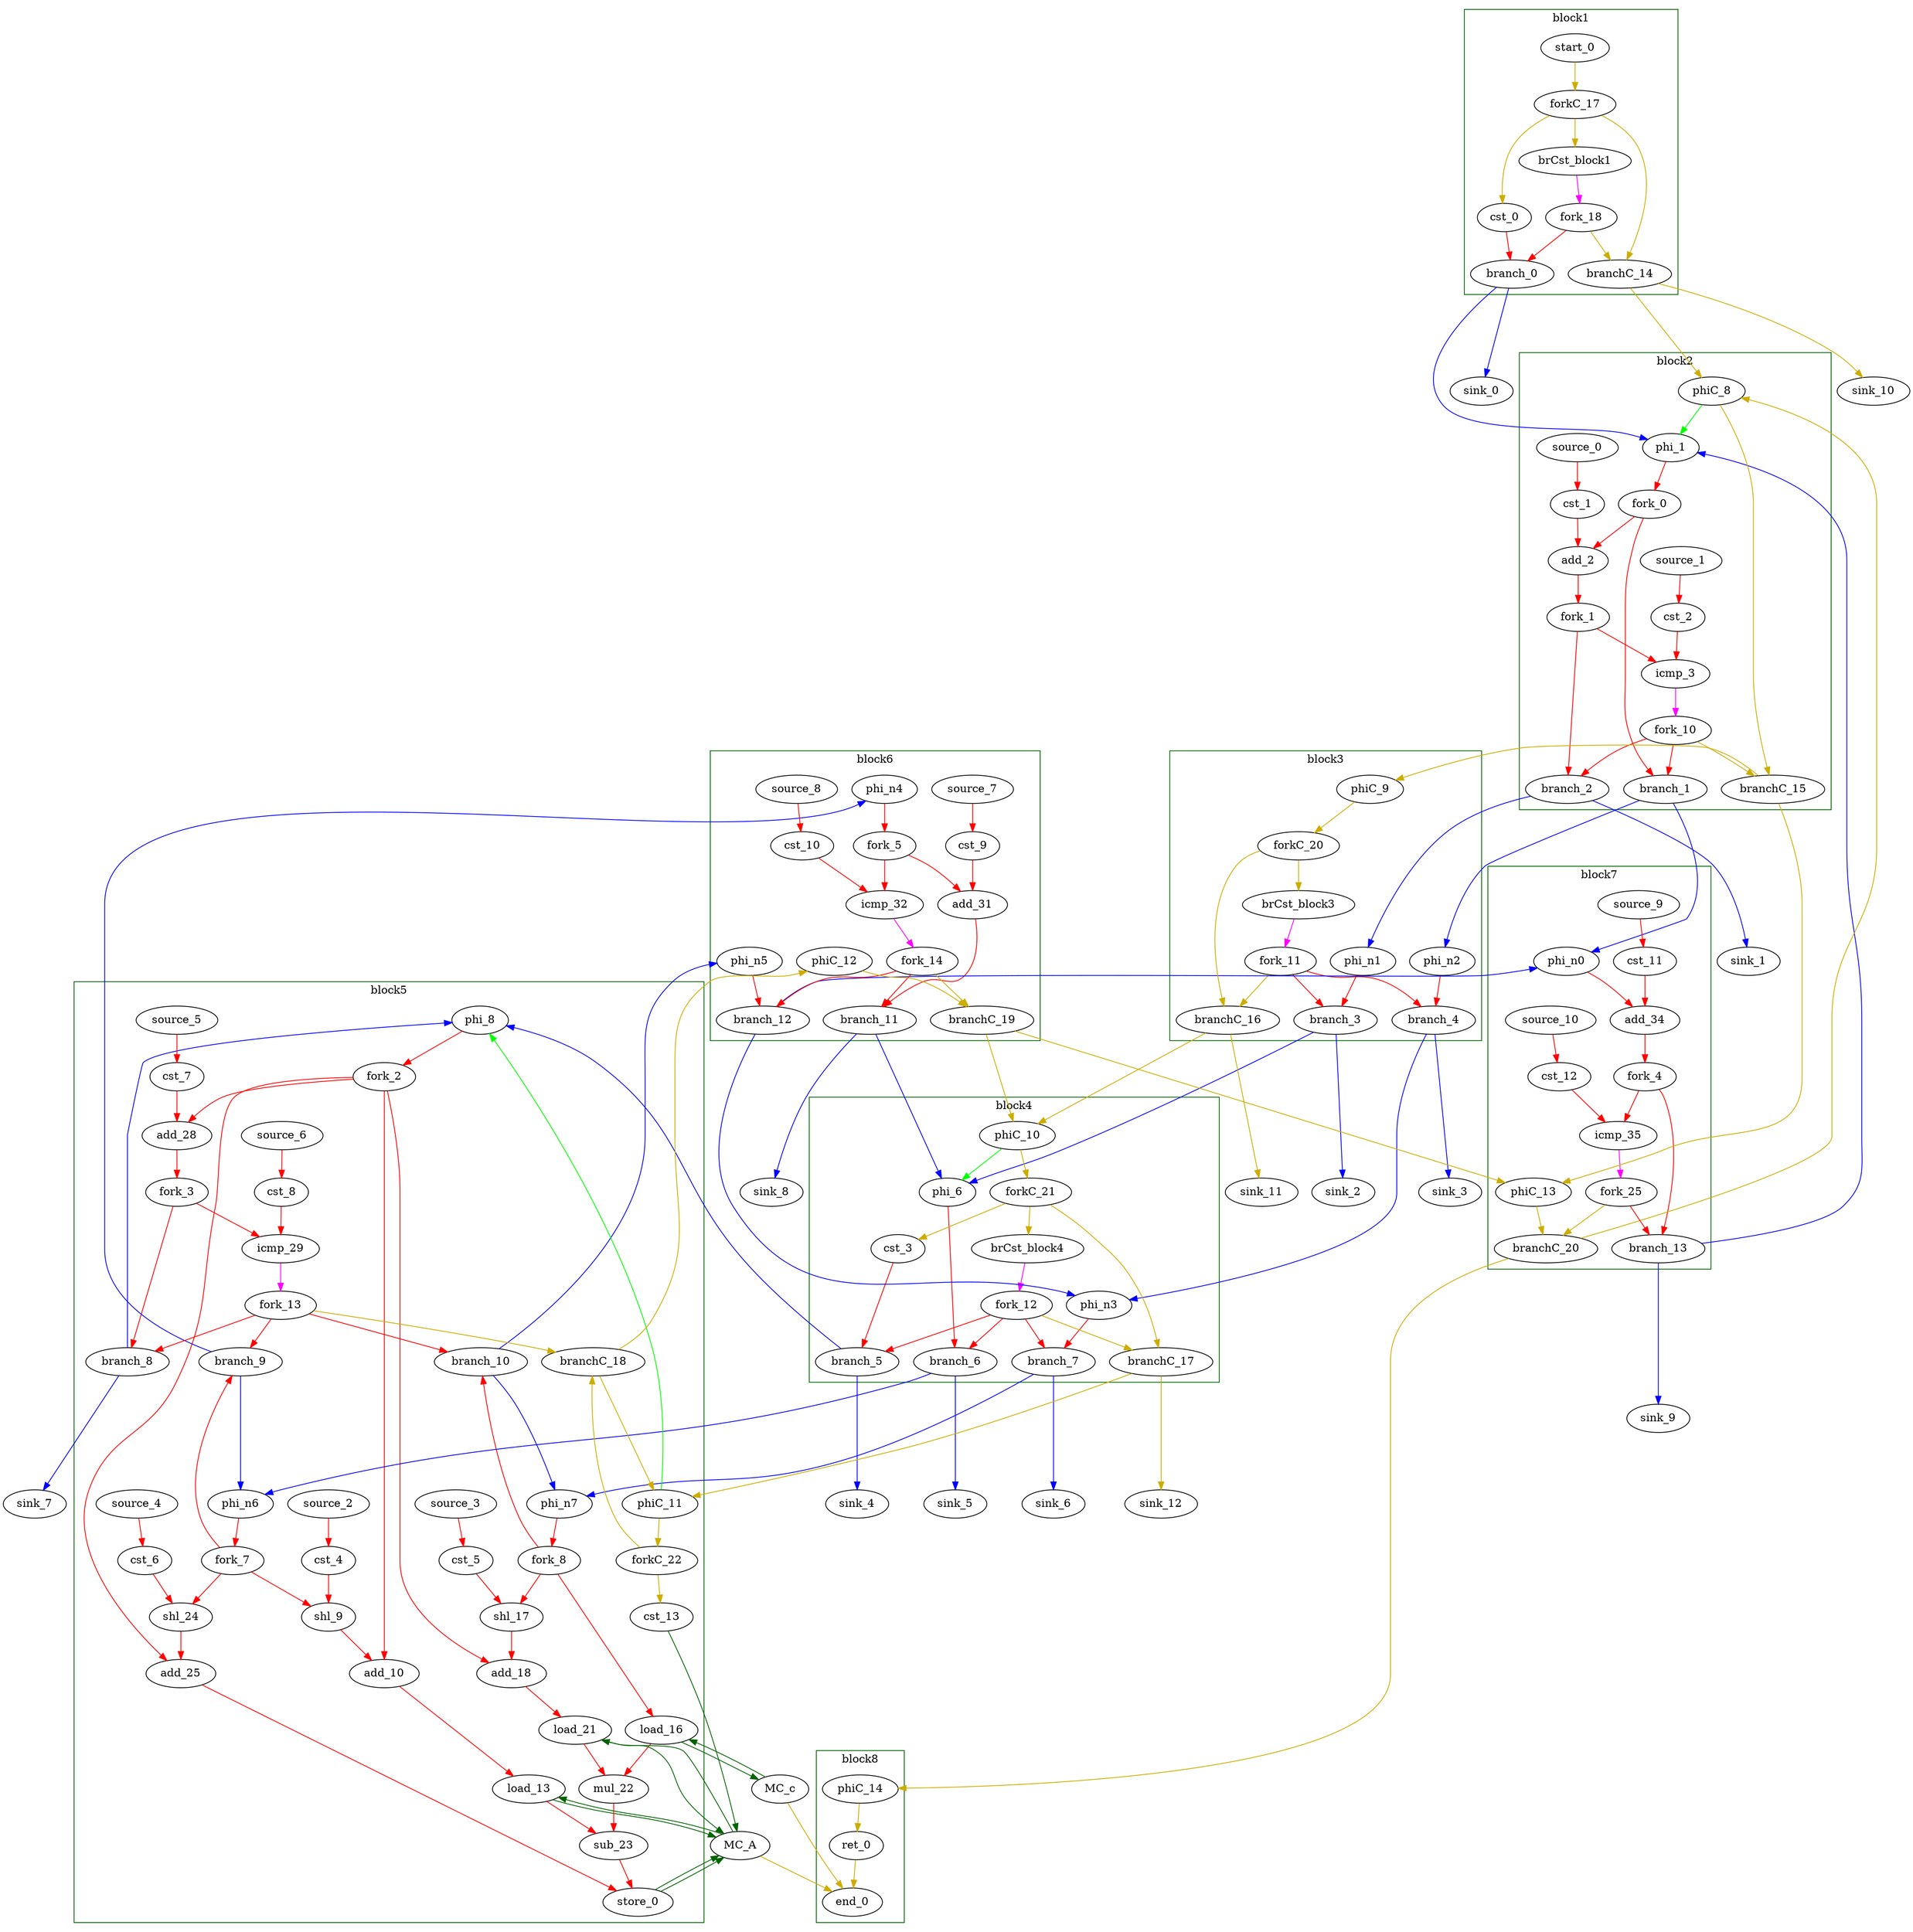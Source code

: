 Digraph G {
	splines=spline;
//DHLS version: 0.1.1" [shape = "none" pos = "20,20!"]
		"brCst_block1" [type = "Constant", bbID= 1, in = "in1:1", out = "out1:1", value = "0x1"];
		"cst_0" [type = "Constant", bbID= 1, in = "in1:1", out = "out1:1", value = "0x00000001"];
		"phi_1" [type = "Mux", bbID= 2, in = "in1?:1 in2:5 in3:5 ", out = "out1:5", delay=1.397];
		"cst_1" [type = "Constant", bbID= 2, in = "in1:1", out = "out1:1", value = "0x00000001"];
		"add_2" [type = "Operator", bbID= 2, op = "add_op", in = "in1:6 in2:6 ", out = "out1:6 ", delay=2.287, latency=0, II=1];
		"cst_2" [type = "Constant", bbID= 2, in = "in1:5", out = "out1:5", value = "0x00000010"];
		"icmp_3" [type = "Operator", bbID= 2, op = "icmp_ult_op", in = "in1:6 in2:6 ", out = "out1:1 ", delay=1.907, latency=0, II=1];
		"brCst_block3" [type = "Constant", bbID= 3, in = "in1:1", out = "out1:1", value = "0x1"];
		"phi_6" [type = "Mux", bbID= 4, in = "in1?:1 in2:5 in3:5 ", out = "out1:5", delay=1.397];
		"brCst_block4" [type = "Constant", bbID= 4, in = "in1:1", out = "out1:1", value = "0x1"];
		"cst_3" [type = "Constant", bbID= 4, in = "in1:1", out = "out1:1", value = "0x00000001"];
		"phi_8" [type = "Mux", bbID= 5, in = "in1?:1 in2:5 in3:5 ", out = "out1:5", delay=1.397];
		"cst_4" [type = "Constant", bbID= 5, in = "in1:3", out = "out1:3", value = "0x00000004"];
		"shl_9" [type = "Operator", bbID= 5, op = "shl_op", in = "in1:9 in2:9 ", out = "out1:9 ", delay=0.000, latency=0, II=1];
		"add_10" [type = "Operator", bbID= 5, op = "add_op", in = "in1:10 in2:10 ", out = "out1:10 ", delay=2.287, latency=0, II=1];
		"load_13" [type = "Operator", bbID= 5, op = "mc_load_op", bbID= 5, portId= 0, in = "in1:32 in2:10 ", out = "out1:32 out2:10 ", delay=1.412, latency=2, II=1];
		"load_16" [type = "Operator", bbID= 5, op = "mc_load_op", bbID= 5, portId= 0, in = "in1:32 in2:5 ", out = "out1:32 out2:5 ", delay=1.412, latency=2, II=1];
		"cst_5" [type = "Constant", bbID= 5, in = "in1:3", out = "out1:3", value = "0x00000004"];
		"shl_17" [type = "Operator", bbID= 5, op = "shl_op", in = "in1:9 in2:9 ", out = "out1:9 ", delay=0.000, latency=0, II=1];
		"add_18" [type = "Operator", bbID= 5, op = "add_op", in = "in1:10 in2:10 ", out = "out1:10 ", delay=2.287, latency=0, II=1];
		"load_21" [type = "Operator", bbID= 5, op = "mc_load_op", bbID= 5, portId= 1, in = "in1:32 in2:10 ", out = "out1:32 out2:10 ", delay=1.412, latency=2, II=1];
		"mul_22" [type = "Operator", bbID= 5, op = "mul_op", in = "in1:32 in2:32 ", out = "out1:32 ", delay=0.000, latency=4, II=1];
		"sub_23" [type = "Operator", bbID= 5, op = "sub_op", in = "in1:32 in2:32 ", out = "out1:32 ", delay=2.287, latency=0, II=1];
		"cst_6" [type = "Constant", bbID= 5, in = "in1:3", out = "out1:3", value = "0x00000004"];
		"shl_24" [type = "Operator", bbID= 5, op = "shl_op", in = "in1:9 in2:9 ", out = "out1:9 ", delay=0.000, latency=0, II=1];
		"add_25" [type = "Operator", bbID= 5, op = "add_op", in = "in1:10 in2:10 ", out = "out1:10 ", delay=2.287, latency=0, II=1];
		"store_0" [type = "Operator", bbID= 5, op = "mc_store_op", bbID= 5, portId= 0, in = "in1:32 in2:10 ", out = "out1:32 out2:10 ", delay=0.672, latency=0, II=1];
		"cst_7" [type = "Constant", bbID= 5, in = "in1:1", out = "out1:1", value = "0x00000001"];
		"add_28" [type = "Operator", bbID= 5, op = "add_op", in = "in1:5 in2:5 ", out = "out1:5 ", delay=2.287, latency=0, II=1];
		"cst_8" [type = "Constant", bbID= 5, in = "in1:5", out = "out1:5", value = "0x00000010"];
		"icmp_29" [type = "Operator", bbID= 5, op = "icmp_ult_op", in = "in1:5 in2:5 ", out = "out1:1 ", delay=1.907, latency=0, II=1];
		"cst_9" [type = "Constant", bbID= 6, in = "in1:1", out = "out1:1", value = "0x00000001"];
		"add_31" [type = "Operator", bbID= 6, op = "add_op", in = "in1:5 in2:5 ", out = "out1:5 ", delay=2.287, latency=0, II=1];
		"cst_10" [type = "Constant", bbID= 6, in = "in1:4", out = "out1:4", value = "0x0000000F"];
		"icmp_32" [type = "Operator", bbID= 6, op = "icmp_slt_op", in = "in1:6 in2:6 ", out = "out1:1 ", delay=1.907, latency=0, II=1];
		"cst_11" [type = "Constant", bbID= 7, in = "in1:1", out = "out1:1", value = "0x00000001"];
		"add_34" [type = "Operator", bbID= 7, op = "add_op", in = "in1:5 in2:5 ", out = "out1:5 ", delay=2.287, latency=0, II=1];
		"cst_12" [type = "Constant", bbID= 7, in = "in1:5", out = "out1:5", value = "0x00000010"];
		"icmp_35" [type = "Operator", bbID= 7, op = "icmp_ult_op", in = "in1:5 in2:5 ", out = "out1:1 ", delay=1.907, latency=0, II=1];
		"ret_0" [type = "Operator", bbID= 8, op = "ret_op", in = "in1:0 ", out = "out1:0 ", delay=0.000, latency=0, II=1];
		"phi_n0" [type = "Merge", bbID= 7, in = "in1:5 in2:5 ", out = "out1:5", delay=1.397];
		"phi_n1" [type = "Merge", bbID= 3, in = "in1:6 ", out = "out1:6", delay=0.000];
		"phi_n2" [type = "Merge", bbID= 3, in = "in1:5 ", out = "out1:5", delay=0.000];
		"phi_n3" [type = "Merge", bbID= 4, in = "in1:5 in2:5 ", out = "out1:5", delay=1.397];
		"phi_n4" [type = "Merge", bbID= 6, in = "in1:5 ", out = "out1:5", delay=0.000];
		"phi_n5" [type = "Merge", bbID= 6, in = "in1:5 ", out = "out1:5", delay=0.000];
		"phi_n6" [type = "Merge", bbID= 5, in = "in1:5 in2:5 ", out = "out1:5", delay=1.397];
		"phi_n7" [type = "Merge", bbID= 5, in = "in1:5 in2:5 ", out = "out1:5", delay=1.397];
		"fork_0" [type = "Fork", bbID= 2, in = "in1:5", out = "out1:5 out2:5 "];
		"fork_1" [type = "Fork", bbID= 2, in = "in1:6", out = "out1:6 out2:6 "];
		"fork_2" [type = "Fork", bbID= 5, in = "in1:5", out = "out1:5 out2:5 out3:5 out4:5 "];
		"fork_3" [type = "Fork", bbID= 5, in = "in1:5", out = "out1:5 out2:5 "];
		"fork_4" [type = "Fork", bbID= 7, in = "in1:5", out = "out1:5 out2:5 "];
		"fork_5" [type = "Fork", bbID= 6, in = "in1:5", out = "out1:5 out2:5 "];
		"fork_7" [type = "Fork", bbID= 5, in = "in1:5", out = "out1:5 out2:5 out3:5 "];
		"fork_8" [type = "Fork", bbID= 5, in = "in1:5", out = "out1:5 out2:5 out3:5 "];
		"branch_0" [type = "Branch", bbID= 1,  in = "in1:1 in2?:1", out = "out1+:1 out2-:1"];
		"branch_1" [type = "Branch", bbID= 2,  in = "in1:5 in2?:1", out = "out1+:5 out2-:5"];
		"branch_2" [type = "Branch", bbID= 2,  in = "in1:6 in2?:1", out = "out1+:6 out2-:6"];
		"fork_10" [type = "Fork", bbID= 2, in = "in1:1", out = "out1:1 out2:1 out3:1 "];
		"branch_3" [type = "Branch", bbID= 3,  in = "in1:6 in2?:1", out = "out1+:6 out2-:6"];
		"branch_4" [type = "Branch", bbID= 3,  in = "in1:5 in2?:1", out = "out1+:5 out2-:5"];
		"fork_11" [type = "Fork", bbID= 3, in = "in1:1", out = "out1:1 out2:1 out3:1 "];
		"branch_5" [type = "Branch", bbID= 4,  in = "in1:1 in2?:1", out = "out1+:1 out2-:1"];
		"branch_6" [type = "Branch", bbID= 4,  in = "in1:5 in2?:1", out = "out1+:5 out2-:5"];
		"branch_7" [type = "Branch", bbID= 4,  in = "in1:5 in2?:1", out = "out1+:5 out2-:5"];
		"fork_12" [type = "Fork", bbID= 4, in = "in1:1", out = "out1:1 out2:1 out3:1 out4:1 "];
		"branch_8" [type = "Branch", bbID= 5,  in = "in1:5 in2?:1", out = "out1+:5 out2-:5"];
		"branch_9" [type = "Branch", bbID= 5,  in = "in1:5 in2?:1", out = "out1+:5 out2-:5"];
		"branch_10" [type = "Branch", bbID= 5,  in = "in1:5 in2?:1", out = "out1+:5 out2-:5"];
		"fork_13" [type = "Fork", bbID= 5, in = "in1:1", out = "out1:1 out2:1 out3:1 out4:1 "];
		"branch_11" [type = "Branch", bbID= 6,  in = "in1:5 in2?:1", out = "out1+:5 out2-:5"];
		"branch_12" [type = "Branch", bbID= 6,  in = "in1:5 in2?:1", out = "out1+:5 out2-:5"];
		"fork_14" [type = "Fork", bbID= 6, in = "in1:1", out = "out1:1 out2:1 out3:1 "];
		"branch_13" [type = "Branch", bbID= 7,  in = "in1:5 in2?:1", out = "out1+:5 out2-:5"];
		"MC_A" [type = "MC", bbID= 0, in = "in1:32*c0 in2:10*l0a in3:10*l1a in4:10*s0a in5:32*s0d ", out = "out1:32*l0d out2:32*l1d out3:0*e ", memory = "A", bbcount = 1, ldcount = 2, stcount = 1];
		"MC_c" [type = "MC", bbID= 0, in = "in1:5*l0a ", out = "out1:32*l0d out2:0*e ", memory = "c", bbcount = 0, ldcount = 1, stcount = 0];
		"cst_13" [type = "Constant", bbID= 5, in = "in1:1", out = "out1:1", value = "0x00000001"];
		"end_0" [type = "Exit", bbID= 0, in = "in1:0*e in2:0*e in3:0 ", out = "out1:0"];
		"start_0" [type = "Entry", control= "true", bbID= 1, in = "in1:0", out = "out1:0"];
		"forkC_17" [type = "Fork", bbID= 1, in = "in1:0", out = "out1:0 out2:0 out3:0 "];
		"branchC_14" [type = "Branch", bbID= 1,  in = "in1:0 in2?:1", out = "out1+:0 out2-:0"];
		"fork_18" [type = "Fork", bbID= 1, in = "in1:1", out = "out1:1 out2:1 "];
		"phiC_8" [type = "CntrlMerge", bbID= 2, in = "in1:0 in2:0 ", out = "out1:0 out2?:1", delay=0.000];
		"branchC_15" [type = "Branch", bbID= 2,  in = "in1:0 in2?:1", out = "out1+:0 out2-:0"];
		"phiC_9" [type = "Merge", bbID= 3, in = "in1:0 ", out = "out1:0", delay=0.000];
		"forkC_20" [type = "Fork", bbID= 3, in = "in1:0", out = "out1:0 out2:0 "];
		"branchC_16" [type = "Branch", bbID= 3,  in = "in1:0 in2?:1", out = "out1+:0 out2-:0"];
		"phiC_10" [type = "CntrlMerge", bbID= 4, in = "in1:0 in2:0 ", out = "out1:0 out2?:1", delay=0.000];
		"forkC_21" [type = "Fork", bbID= 4, in = "in1:0", out = "out1:0 out2:0 out3:0 "];
		"branchC_17" [type = "Branch", bbID= 4,  in = "in1:0 in2?:1", out = "out1+:0 out2-:0"];
		"phiC_11" [type = "CntrlMerge", bbID= 5, in = "in1:0 in2:0 ", out = "out1:0 out2?:1", delay=0.000];
		"forkC_22" [type = "Fork", bbID= 5, in = "in1:0", out = "out1:0 out2:0 "];
		"branchC_18" [type = "Branch", bbID= 5,  in = "in1:0 in2?:1", out = "out1+:0 out2-:0"];
		"phiC_12" [type = "Merge", bbID= 6, in = "in1:0 ", out = "out1:0", delay=0.000];
		"branchC_19" [type = "Branch", bbID= 6,  in = "in1:0 in2?:1", out = "out1+:0 out2-:0"];
		"phiC_13" [type = "Merge", bbID= 7, in = "in1:0 in2:0 ", out = "out1:0", delay=0.000];
		"branchC_20" [type = "Branch", bbID= 7,  in = "in1:0 in2?:1", out = "out1+:0 out2-:0"];
		"fork_25" [type = "Fork", bbID= 7, in = "in1:1", out = "out1:1 out2:1 "];
		"phiC_14" [type = "Merge", bbID= 8, in = "in1:0 ", out = "out1:0", delay=0.000];
		"sink_0" [type = "Sink", bbID= 0, in = "in1:1"];
		"sink_1" [type = "Sink", bbID= 0, in = "in1:6"];
		"sink_2" [type = "Sink", bbID= 0, in = "in1:6"];
		"sink_3" [type = "Sink", bbID= 0, in = "in1:5"];
		"sink_4" [type = "Sink", bbID= 0, in = "in1:1"];
		"sink_5" [type = "Sink", bbID= 0, in = "in1:5"];
		"sink_6" [type = "Sink", bbID= 0, in = "in1:5"];
		"sink_7" [type = "Sink", bbID= 0, in = "in1:5"];
		"sink_8" [type = "Sink", bbID= 0, in = "in1:5"];
		"sink_9" [type = "Sink", bbID= 0, in = "in1:5"];
		"sink_10" [type = "Sink", bbID= 0, in = "in1:0"];
		"sink_11" [type = "Sink", bbID= 0, in = "in1:0"];
		"sink_12" [type = "Sink", bbID= 0, in = "in1:0"];
		"source_0" [type = "Source", bbID= 2, out = "out1:1"];
		"source_1" [type = "Source", bbID= 2, out = "out1:5"];
		"source_2" [type = "Source", bbID= 5, out = "out1:3"];
		"source_3" [type = "Source", bbID= 5, out = "out1:3"];
		"source_4" [type = "Source", bbID= 5, out = "out1:3"];
		"source_5" [type = "Source", bbID= 5, out = "out1:1"];
		"source_6" [type = "Source", bbID= 5, out = "out1:5"];
		"source_7" [type = "Source", bbID= 6, out = "out1:1"];
		"source_8" [type = "Source", bbID= 6, out = "out1:4"];
		"source_9" [type = "Source", bbID= 7, out = "out1:1"];
		"source_10" [type = "Source", bbID= 7, out = "out1:5"];
		"load_13" -> "MC_A" [color = "darkgreen", mem_address = "true", from = "out2", to = "in2"];
		"MC_A" -> "load_13" [color = "darkgreen", mem_address = "false", from = "out1", to = "in1"];
		"load_16" -> "MC_c" [color = "darkgreen", mem_address = "true", from = "out2", to = "in1"];
		"MC_c" -> "load_16" [color = "darkgreen", mem_address = "false", from = "out1", to = "in1"];
		"load_21" -> "MC_A" [color = "darkgreen", mem_address = "true", from = "out2", to = "in3"];
		"MC_A" -> "load_21" [color = "darkgreen", mem_address = "false", from = "out2", to = "in1"];
		"store_0" -> "MC_A" [color = "darkgreen", mem_address = "true", from = "out2", to = "in4"];
		"store_0" -> "MC_A" [color = "darkgreen", mem_address = "false", from = "out1", to = "in5"];
		"cst_13" -> "MC_A" [color = "darkgreen", from = "out1", to = "in1"];
		"MC_A" -> "end_0" [color = "gold3", from = "out3", to = "in1"];
		"MC_c" -> "end_0" [color = "gold3", from = "out2", to = "in2"];
	subgraph cluster_0 {
	color = "darkgreen";
		label = "block1";
		"brCst_block1" -> "fork_18" [color = "magenta", from = "out1", to = "in1"];
		"cst_0" -> "branch_0" [color = "red", from = "out1", to = "in1"];
		"start_0" -> "forkC_17" [color = "gold3", from = "out1", to = "in1"];
		"forkC_17" -> "cst_0" [color = "gold3", from = "out1", to = "in1"];
		"forkC_17" -> "branchC_14" [color = "gold3", from = "out2", to = "in1"];
		"forkC_17" -> "brCst_block1" [color = "gold3", from = "out3", to = "in1"];
		"fork_18" -> "branch_0" [color = "red", from = "out1", to = "in2"];
		"fork_18" -> "branchC_14" [color = "gold3", from = "out2", to = "in2"];
	}
		"branch_0" -> "phi_1" [color = "blue", minlen = 3, from = "out1", to = "in2"];
		"branch_0" -> "sink_0" [color = "blue", minlen = 3, from = "out2", to = "in1"];
		"branchC_14" -> "phiC_8" [color = "gold3", minlen = 3, from = "out1", to = "in1"];
		"branchC_14" -> "sink_10" [color = "gold3", minlen = 3, from = "out2", to = "in1"];
	subgraph cluster_1 {
	color = "darkgreen";
		label = "block2";
		"phi_1" -> "fork_0" [color = "red", from = "out1", to = "in1"];
		"cst_1" -> "add_2" [color = "red", from = "out1", to = "in2"];
		"add_2" -> "fork_1" [color = "red", from = "out1", to = "in1"];
		"cst_2" -> "icmp_3" [color = "red", from = "out1", to = "in2"];
		"icmp_3" -> "fork_10" [color = "magenta", from = "out1", to = "in1"];
		"fork_0" -> "add_2" [color = "red", from = "out1", to = "in1"];
		"fork_0" -> "branch_1" [color = "red", from = "out2", to = "in1"];
		"fork_1" -> "icmp_3" [color = "red", from = "out1", to = "in1"];
		"fork_1" -> "branch_2" [color = "red", from = "out2", to = "in1"];
		"fork_10" -> "branch_2" [color = "red", from = "out1", to = "in2"];
		"fork_10" -> "branch_1" [color = "red", from = "out2", to = "in2"];
		"fork_10" -> "branchC_15" [color = "gold3", from = "out3", to = "in2"];
		"phiC_8" -> "phi_1" [color = "green", from = "out2", to = "in1"];
		"phiC_8" -> "branchC_15" [color = "gold3", from = "out1", to = "in1"];
		"source_0" -> "cst_1" [color = "red", from = "out1", to = "in1"];
		"source_1" -> "cst_2" [color = "red", from = "out1", to = "in1"];
	}
		"branch_1" -> "phi_n2" [color = "blue", minlen = 3, from = "out1", to = "in1"];
		"branch_1" -> "phi_n0" [color = "blue", minlen = 3, from = "out2", to = "in1"];
		"branch_2" -> "phi_n1" [color = "blue", minlen = 3, from = "out1", to = "in1"];
		"branch_2" -> "sink_1" [color = "blue", minlen = 3, from = "out2", to = "in1"];
		"branchC_15" -> "phiC_9" [color = "gold3", minlen = 3, from = "out1", to = "in1"];
		"branchC_15" -> "phiC_13" [color = "gold3", minlen = 3, from = "out2", to = "in1"];
	subgraph cluster_2 {
	color = "darkgreen";
		label = "block3";
		"brCst_block3" -> "fork_11" [color = "magenta", from = "out1", to = "in1"];
		"phi_n1" -> "branch_3" [color = "red", from = "out1", to = "in1"];
		"phi_n2" -> "branch_4" [color = "red", from = "out1", to = "in1"];
		"fork_11" -> "branch_4" [color = "red", from = "out1", to = "in2"];
		"fork_11" -> "branch_3" [color = "red", from = "out2", to = "in2"];
		"fork_11" -> "branchC_16" [color = "gold3", from = "out3", to = "in2"];
		"phiC_9" -> "forkC_20" [color = "gold3", from = "out1", to = "in1"];
		"forkC_20" -> "branchC_16" [color = "gold3", from = "out1", to = "in1"];
		"forkC_20" -> "brCst_block3" [color = "gold3", from = "out2", to = "in1"];
	}
		"branch_3" -> "phi_6" [color = "blue", minlen = 3, from = "out1", to = "in2"];
		"branch_3" -> "sink_2" [color = "blue", minlen = 3, from = "out2", to = "in1"];
		"branch_4" -> "phi_n3" [color = "blue", minlen = 3, from = "out1", to = "in1"];
		"branch_4" -> "sink_3" [color = "blue", minlen = 3, from = "out2", to = "in1"];
		"branchC_16" -> "phiC_10" [color = "gold3", minlen = 3, from = "out1", to = "in1"];
		"branchC_16" -> "sink_11" [color = "gold3", minlen = 3, from = "out2", to = "in1"];
	subgraph cluster_3 {
	color = "darkgreen";
		label = "block4";
		"phi_6" -> "branch_6" [color = "red", from = "out1", to = "in1"];
		"brCst_block4" -> "fork_12" [color = "magenta", from = "out1", to = "in1"];
		"cst_3" -> "branch_5" [color = "red", from = "out1", to = "in1"];
		"phi_n3" -> "branch_7" [color = "red", from = "out1", to = "in1"];
		"fork_12" -> "branch_7" [color = "red", from = "out1", to = "in2"];
		"fork_12" -> "branch_6" [color = "red", from = "out2", to = "in2"];
		"fork_12" -> "branch_5" [color = "red", from = "out3", to = "in2"];
		"fork_12" -> "branchC_17" [color = "gold3", from = "out4", to = "in2"];
		"phiC_10" -> "phi_6" [color = "green", from = "out2", to = "in1"];
		"phiC_10" -> "forkC_21" [color = "gold3", from = "out1", to = "in1"];
		"forkC_21" -> "cst_3" [color = "gold3", from = "out1", to = "in1"];
		"forkC_21" -> "branchC_17" [color = "gold3", from = "out2", to = "in1"];
		"forkC_21" -> "brCst_block4" [color = "gold3", from = "out3", to = "in1"];
	}
		"branch_5" -> "phi_8" [color = "blue", minlen = 3, from = "out1", to = "in2"];
		"branch_5" -> "sink_4" [color = "blue", minlen = 3, from = "out2", to = "in1"];
		"branch_6" -> "phi_n6" [color = "blue", minlen = 3, from = "out1", to = "in1"];
		"branch_6" -> "sink_5" [color = "blue", minlen = 3, from = "out2", to = "in1"];
		"branch_7" -> "phi_n7" [color = "blue", minlen = 3, from = "out1", to = "in1"];
		"branch_7" -> "sink_6" [color = "blue", minlen = 3, from = "out2", to = "in1"];
		"branchC_17" -> "phiC_11" [color = "gold3", minlen = 3, from = "out1", to = "in1"];
		"branchC_17" -> "sink_12" [color = "gold3", minlen = 3, from = "out2", to = "in1"];
	subgraph cluster_4 {
	color = "darkgreen";
		label = "block5";
		"phi_8" -> "fork_2" [color = "red", from = "out1", to = "in1"];
		"cst_4" -> "shl_9" [color = "red", from = "out1", to = "in2"];
		"shl_9" -> "add_10" [color = "red", from = "out1", to = "in1"];
		"add_10" -> "load_13" [color = "red", from = "out1", to = "in2"];
		"load_13" -> "sub_23" [color = "red", from = "out1", to = "in1"];
		"load_16" -> "mul_22" [color = "red", from = "out1", to = "in1"];
		"cst_5" -> "shl_17" [color = "red", from = "out1", to = "in2"];
		"shl_17" -> "add_18" [color = "red", from = "out1", to = "in1"];
		"add_18" -> "load_21" [color = "red", from = "out1", to = "in2"];
		"load_21" -> "mul_22" [color = "red", from = "out1", to = "in2"];
		"mul_22" -> "sub_23" [color = "red", from = "out1", to = "in2"];
		"sub_23" -> "store_0" [color = "red", from = "out1", to = "in1"];
		"cst_6" -> "shl_24" [color = "red", from = "out1", to = "in2"];
		"shl_24" -> "add_25" [color = "red", from = "out1", to = "in1"];
		"add_25" -> "store_0" [color = "red", from = "out1", to = "in2"];
		"cst_7" -> "add_28" [color = "red", from = "out1", to = "in2"];
		"add_28" -> "fork_3" [color = "red", from = "out1", to = "in1"];
		"cst_8" -> "icmp_29" [color = "red", from = "out1", to = "in2"];
		"icmp_29" -> "fork_13" [color = "magenta", from = "out1", to = "in1"];
		"phi_n6" -> "fork_7" [color = "red", from = "out1", to = "in1"];
		"phi_n7" -> "fork_8" [color = "red", from = "out1", to = "in1"];
		"fork_2" -> "add_10" [color = "red", from = "out1", to = "in2"];
		"fork_2" -> "add_18" [color = "red", from = "out2", to = "in2"];
		"fork_2" -> "add_25" [color = "red", from = "out3", to = "in2"];
		"fork_2" -> "add_28" [color = "red", from = "out4", to = "in1"];
		"fork_3" -> "icmp_29" [color = "red", from = "out1", to = "in1"];
		"fork_3" -> "branch_8" [color = "red", from = "out2", to = "in1"];
		"fork_7" -> "shl_9" [color = "red", from = "out1", to = "in1"];
		"fork_7" -> "shl_24" [color = "red", from = "out2", to = "in1"];
		"fork_7" -> "branch_9" [color = "red", from = "out3", to = "in1"];
		"fork_8" -> "load_16" [color = "red", from = "out1", to = "in2"];
		"fork_8" -> "shl_17" [color = "red", from = "out2", to = "in1"];
		"fork_8" -> "branch_10" [color = "red", from = "out3", to = "in1"];
		"fork_13" -> "branch_10" [color = "red", from = "out1", to = "in2"];
		"fork_13" -> "branch_9" [color = "red", from = "out2", to = "in2"];
		"fork_13" -> "branch_8" [color = "red", from = "out3", to = "in2"];
		"fork_13" -> "branchC_18" [color = "gold3", from = "out4", to = "in2"];
		"phiC_11" -> "phi_8" [color = "green", from = "out2", to = "in1"];
		"phiC_11" -> "forkC_22" [color = "gold3", from = "out1", to = "in1"];
		"forkC_22" -> "cst_13" [color = "gold3", from = "out1", to = "in1"];
		"forkC_22" -> "branchC_18" [color = "gold3", from = "out2", to = "in1"];
		"source_2" -> "cst_4" [color = "red", from = "out1", to = "in1"];
		"source_3" -> "cst_5" [color = "red", from = "out1", to = "in1"];
		"source_4" -> "cst_6" [color = "red", from = "out1", to = "in1"];
		"source_5" -> "cst_7" [color = "red", from = "out1", to = "in1"];
		"source_6" -> "cst_8" [color = "red", from = "out1", to = "in1"];
	}
		"branch_8" -> "phi_8" [color = "blue", minlen = 3, from = "out1", to = "in3"];
		"branch_8" -> "sink_7" [color = "blue", minlen = 3, from = "out2", to = "in1"];
		"branch_9" -> "phi_n6" [color = "blue", minlen = 3, from = "out1", to = "in2"];
		"branch_9" -> "phi_n4" [color = "blue", minlen = 3, from = "out2", to = "in1"];
		"branch_10" -> "phi_n7" [color = "blue", minlen = 3, from = "out1", to = "in2"];
		"branch_10" -> "phi_n5" [color = "blue", minlen = 3, from = "out2", to = "in1"];
		"branchC_18" -> "phiC_11" [color = "gold3", minlen = 3, from = "out1", to = "in2"];
		"branchC_18" -> "phiC_12" [color = "gold3", minlen = 3, from = "out2", to = "in1"];
	subgraph cluster_5 {
	color = "darkgreen";
		label = "block6";
		"cst_9" -> "add_31" [color = "red", from = "out1", to = "in2"];
		"add_31" -> "branch_11" [color = "red", from = "out1", to = "in1"];
		"cst_10" -> "icmp_32" [color = "red", from = "out1", to = "in2"];
		"icmp_32" -> "fork_14" [color = "magenta", from = "out1", to = "in1"];
		"phi_n4" -> "fork_5" [color = "red", from = "out1", to = "in1"];
		"phi_n5" -> "branch_12" [color = "red", from = "out1", to = "in1"];
		"fork_5" -> "add_31" [color = "red", from = "out1", to = "in1"];
		"fork_5" -> "icmp_32" [color = "red", from = "out2", to = "in1"];
		"fork_14" -> "branch_12" [color = "red", from = "out1", to = "in2"];
		"fork_14" -> "branch_11" [color = "red", from = "out2", to = "in2"];
		"fork_14" -> "branchC_19" [color = "gold3", from = "out3", to = "in2"];
		"phiC_12" -> "branchC_19" [color = "gold3", from = "out1", to = "in1"];
		"source_7" -> "cst_9" [color = "red", from = "out1", to = "in1"];
		"source_8" -> "cst_10" [color = "red", from = "out1", to = "in1"];
	}
		"branch_11" -> "phi_6" [color = "blue", minlen = 3, from = "out1", to = "in3"];
		"branch_11" -> "sink_8" [color = "blue", minlen = 3, from = "out2", to = "in1"];
		"branch_12" -> "phi_n3" [color = "blue", minlen = 3, from = "out1", to = "in2"];
		"branch_12" -> "phi_n0" [color = "blue", minlen = 3, from = "out2", to = "in2"];
		"branchC_19" -> "phiC_10" [color = "gold3", minlen = 3, from = "out1", to = "in2"];
		"branchC_19" -> "phiC_13" [color = "gold3", minlen = 3, from = "out2", to = "in2"];
	subgraph cluster_6 {
	color = "darkgreen";
		label = "block7";
		"cst_11" -> "add_34" [color = "red", from = "out1", to = "in2"];
		"add_34" -> "fork_4" [color = "red", from = "out1", to = "in1"];
		"cst_12" -> "icmp_35" [color = "red", from = "out1", to = "in2"];
		"icmp_35" -> "fork_25" [color = "magenta", from = "out1", to = "in1"];
		"phi_n0" -> "add_34" [color = "red", from = "out1", to = "in1"];
		"fork_4" -> "icmp_35" [color = "red", from = "out1", to = "in1"];
		"fork_4" -> "branch_13" [color = "red", from = "out2", to = "in1"];
		"phiC_13" -> "branchC_20" [color = "gold3", from = "out1", to = "in1"];
		"fork_25" -> "branch_13" [color = "red", from = "out1", to = "in2"];
		"fork_25" -> "branchC_20" [color = "gold3", from = "out2", to = "in2"];
		"source_9" -> "cst_11" [color = "red", from = "out1", to = "in1"];
		"source_10" -> "cst_12" [color = "red", from = "out1", to = "in1"];
	}
		"branch_13" -> "phi_1" [color = "blue", minlen = 3, from = "out1", to = "in3"];
		"branch_13" -> "sink_9" [color = "blue", minlen = 3, from = "out2", to = "in1"];
		"branchC_20" -> "phiC_8" [color = "gold3", minlen = 3, from = "out1", to = "in2"];
		"branchC_20" -> "phiC_14" [color = "gold3", minlen = 3, from = "out2", to = "in1"];
	subgraph cluster_7 {
	color = "darkgreen";
		label = "block8";
		"ret_0" -> "end_0" [color = "gold3", from = "out1", to = "in3"];
		"phiC_14" -> "ret_0" [color = "gold3", from = "out1", to = "in1"];
	}
}